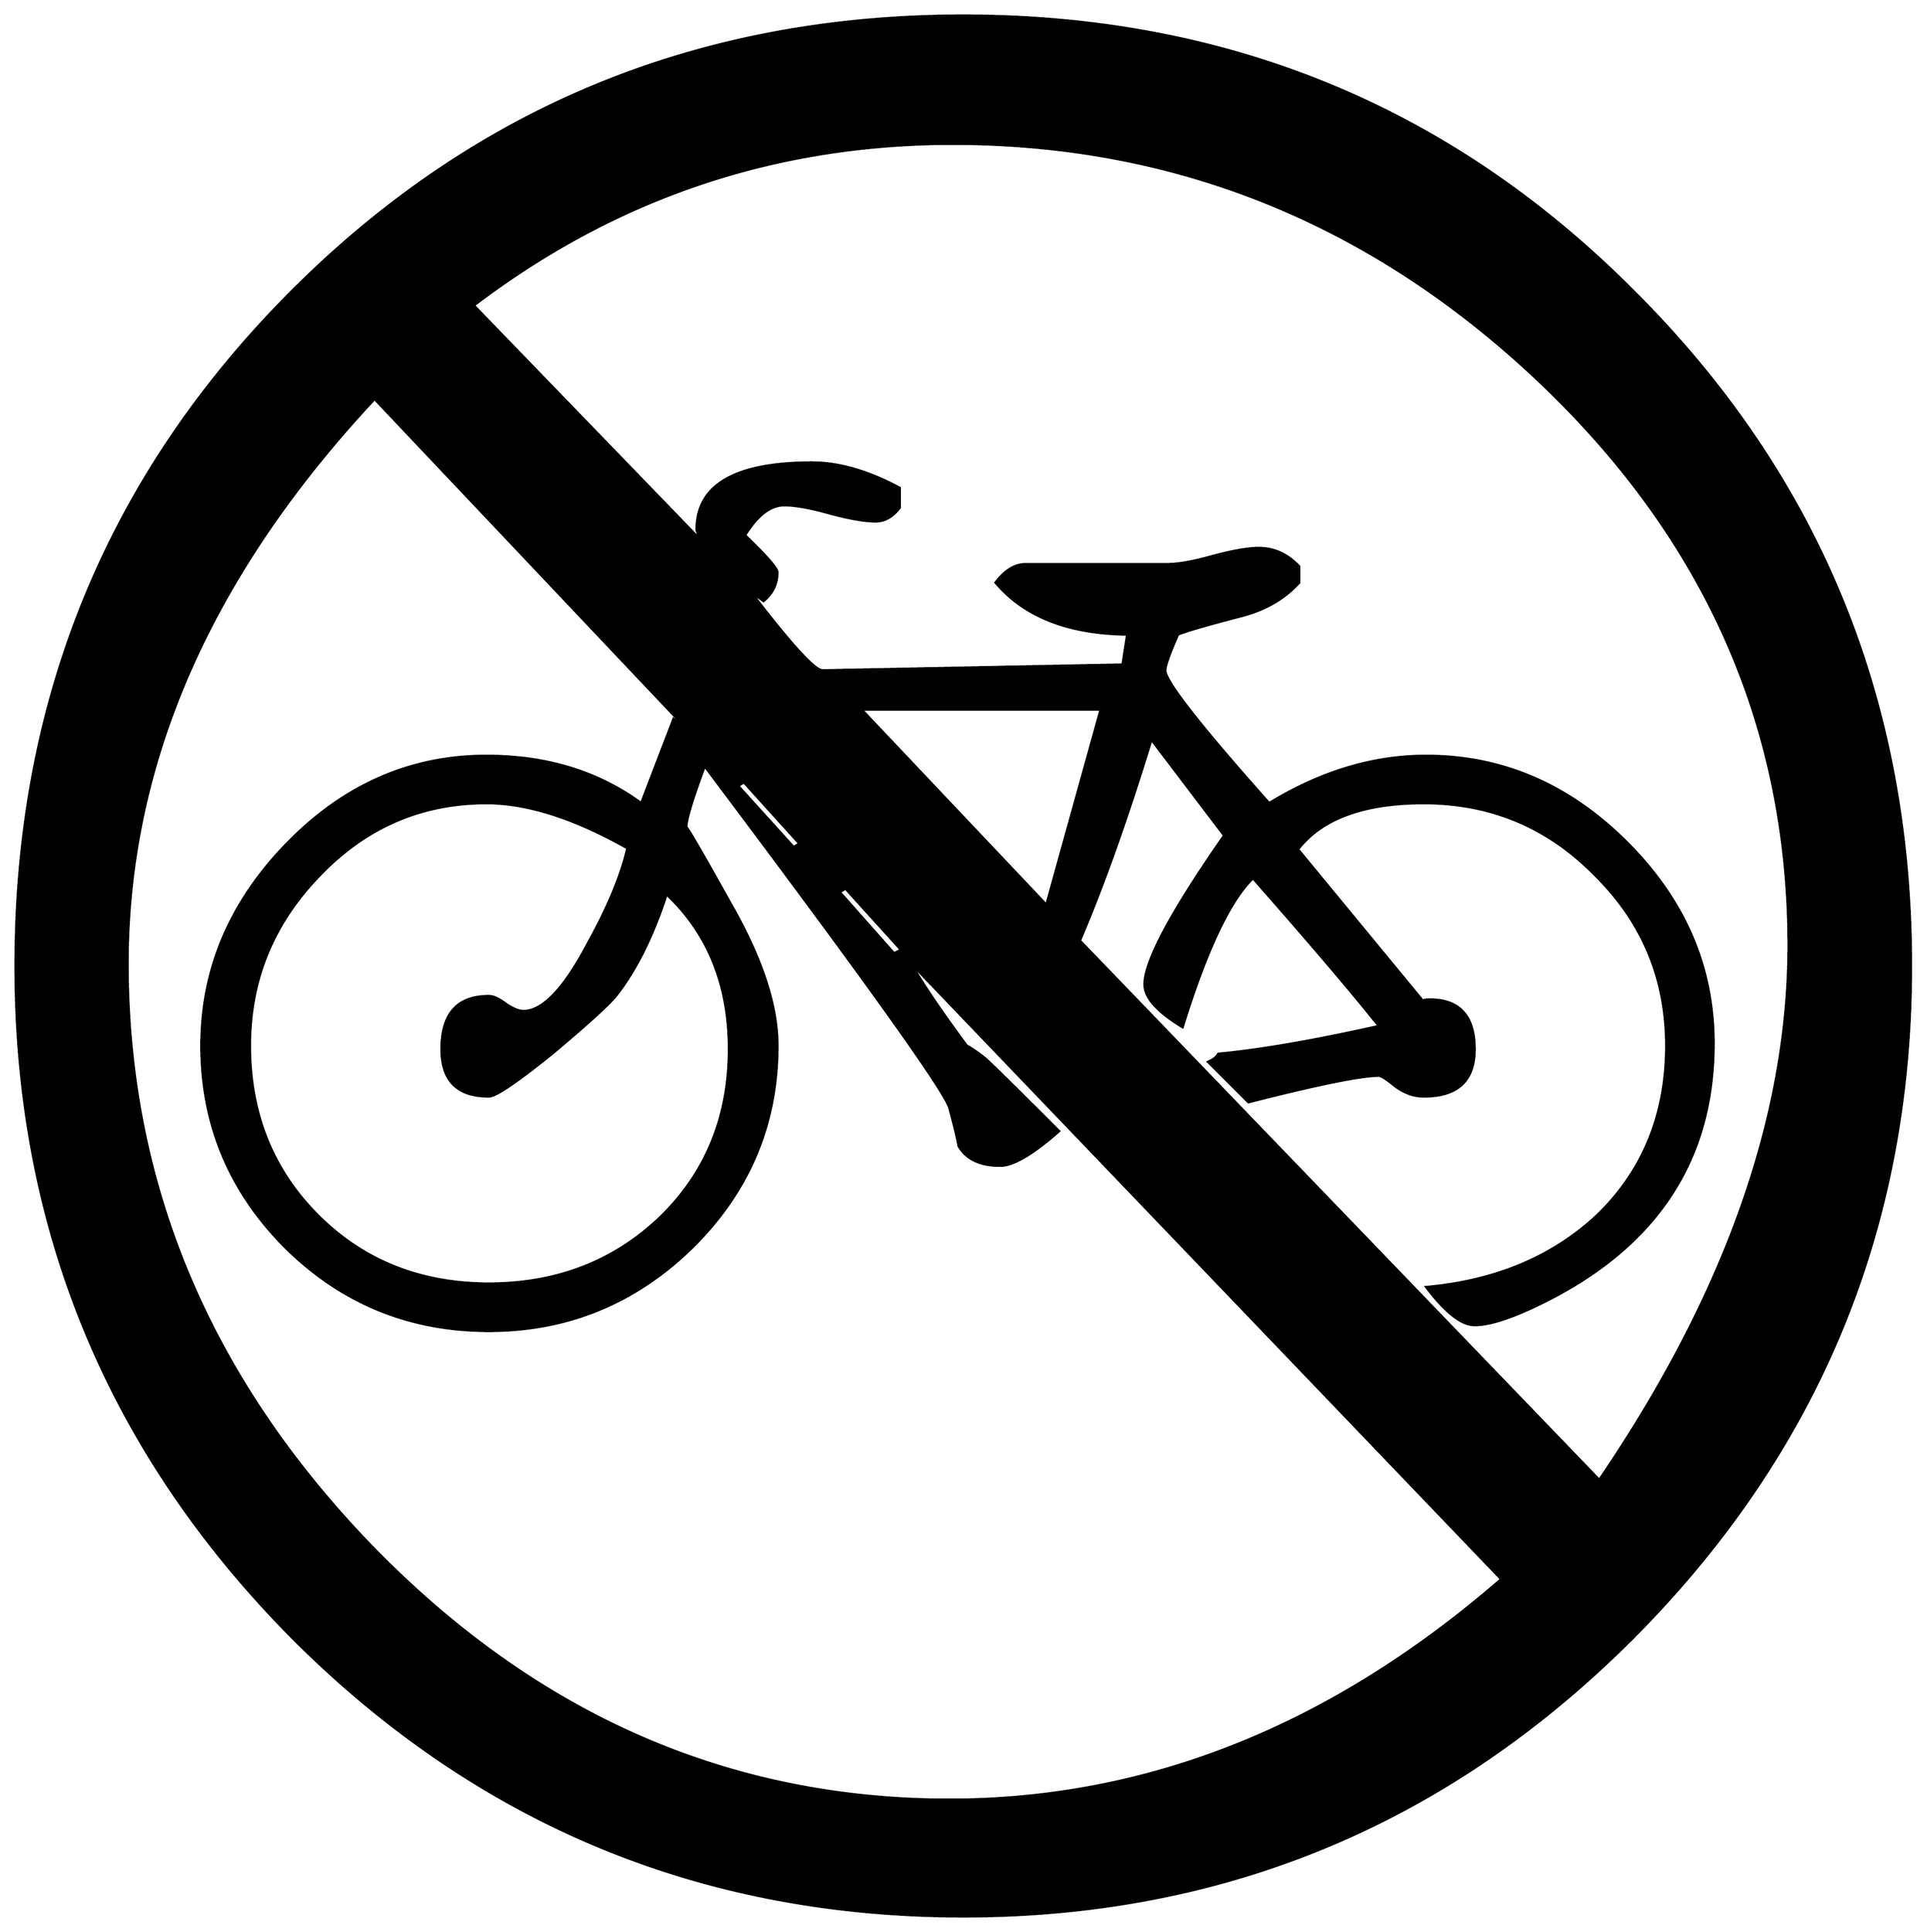


\begin{tikzpicture}[y=0.80pt, x=0.80pt, yscale=-1.0, xscale=1.0, inner sep=0pt, outer sep=0pt]
\begin{scope}[shift={(100.0,1736.0)},nonzero rule]
  \path[draw=.,fill=.,line width=1.600pt] (1724.0,-612.0) ..
    controls (1724.0,-385.333) and (1643.667,-191.333) ..
    (1483.0,-30.0) .. controls (1322.333,130.667) and (1129.0,211.0)
    .. (903.0,211.0) .. controls (676.333,211.0) and (482.667,130.667)
    .. (322.0,-30.0) .. controls (162.0,-191.333) and
    (82.0,-385.333) .. (82.0,-612.0) .. controls (82.0,-841.333) and
    (161.333,-1035.667) .. (320.0,-1195.0) .. controls
    (479.333,-1355.0) and (673.667,-1435.0) .. (903.0,-1435.0) ..
    controls (1132.333,-1435.0) and (1326.333,-1355.0) ..
    (1485.0,-1195.0) .. controls (1644.333,-1035.667) and
    (1724.0,-841.333) .. (1724.0,-612.0) -- cycle(1618.0,-630.0)
    .. controls (1618.0,-820.667) and (1544.667,-984.667) ..
    (1398.0,-1122.0) .. controls (1254.0,-1256.667) and
    (1086.0,-1324.0) .. (894.0,-1324.0) .. controls
    (740.0,-1324.0) and (601.667,-1277.333) .. (479.0,-1184.0) --
    (687.0,-969.0) .. controls (677.0,-979.667) and (672.0,-986.667)
    .. (672.0,-990.0) .. controls (672.0,-1028.667) and
    (705.333,-1048.0) .. (772.0,-1048.0) .. controls
    (795.333,-1048.0) and (820.667,-1040.667) .. (848.0,-1026.0) --
    (848.0,-1009.0) .. controls (842.0,-1001.0) and
    (835.0,-997.0) .. (827.0,-997.0) .. controls (817.667,-997.0)
    and (804.333,-999.333) .. (787.0,-1004.0) .. controls
    (770.333,-1008.667) and (757.333,-1011.0) .. (748.0,-1011.0) ..
    controls (736.0,-1011.0) and (724.667,-1002.333) ..
    (714.0,-985.0) .. controls (732.667,-967.0) and (742.0,-956.333)
    .. (742.0,-953.0) .. controls (742.0,-943.0) and
    (738.0,-934.667) .. (730.0,-928.0) -- (719.0,-936.0) ..
    controls (753.667,-890.667) and (774.333,-868.0) .. (781.0,-868.0)
    -- (1041.0,-873.0) -- (1045.0,-899.0) .. controls
    (993.667,-899.667) and (955.667,-914.667) .. (931.0,-944.0) ..
    controls (939.0,-954.667) and (947.667,-960.0) .. (957.0,-960.0)
    -- (1080.0,-960.0) .. controls (1089.333,-960.0) and
    (1102.333,-962.333) .. (1119.0,-967.0) .. controls
    (1136.333,-971.667) and (1149.667,-974.0) .. (1159.0,-974.0) ..
    controls (1172.333,-974.0) and (1184.0,-968.667) ..
    (1194.0,-958.0) -- (1194.0,-944.0) .. controls
    (1181.333,-930.0) and (1164.667,-920.333) .. (1144.0,-915.0) ..
    controls (1113.333,-907.0) and (1095.0,-901.667) ..
    (1089.0,-899.0) .. controls (1081.667,-882.333) and
    (1078.0,-872.0) .. (1078.0,-868.0) .. controls
    (1078.0,-858.667) and (1108.0,-820.333) .. (1168.0,-753.0) ..
    controls (1212.667,-780.333) and (1258.0,-794.0) ..
    (1304.0,-794.0) .. controls (1370.0,-794.0) and
    (1428.0,-769.0) .. (1478.0,-719.0) .. controls
    (1528.0,-669.0) and (1553.0,-611.0) .. (1553.0,-545.0) ..
    controls (1553.0,-441.667) and (1501.333,-365.667) ..
    (1398.0,-317.0) .. controls (1375.333,-306.333) and
    (1358.0,-301.0) .. (1346.0,-301.0) .. controls
    (1334.667,-301.0) and (1320.667,-312.0) .. (1304.0,-334.0) ..
    controls (1364.0,-339.333) and (1413.333,-360.0) ..
    (1452.0,-396.0) .. controls (1492.0,-434.667) and
    (1512.0,-483.667) .. (1512.0,-543.0) .. controls
    (1512.0,-601.0) and (1491.333,-650.333) .. (1450.0,-691.0) ..
    controls (1409.333,-732.333) and (1360.0,-753.0) ..
    (1302.0,-753.0) .. controls (1250.0,-753.0) and
    (1213.667,-739.667) .. (1193.0,-713.0) -- (1301.0,-582.0) ..
    controls (1302.333,-582.667) and (1304.333,-583.0) ..
    (1307.0,-583.0) .. controls (1333.0,-583.0) and
    (1346.0,-568.667) .. (1346.0,-540.0) .. controls
    (1346.0,-512.667) and (1331.333,-499.0) .. (1302.0,-499.0) ..
    controls (1293.333,-499.0) and (1285.0,-502.0) ..
    (1277.0,-508.0) .. controls (1269.667,-514.0) and
    (1265.0,-517.0) .. (1263.0,-517.0) .. controls
    (1247.667,-517.0) and (1210.0,-509.333) .. (1150.0,-494.0) --
    (1115.0,-529.0) .. controls (1119.667,-531.0) and
    (1122.667,-533.333) .. (1124.0,-536.0) .. controls
    (1160.0,-539.333) and (1206.333,-547.333) .. (1263.0,-560.0) ..
    controls (1239.667,-589.333) and (1203.333,-632.0) ..
    (1154.0,-688.0) .. controls (1134.0,-668.667) and
    (1113.667,-625.667) .. (1093.0,-559.0) .. controls
    (1071.0,-572.333) and (1060.0,-584.667) .. (1060.0,-596.0) ..
    controls (1060.0,-616.0) and (1083.0,-659.0) ..
    (1129.0,-725.0) -- (1066.0,-808.0) .. controls
    (1044.667,-738.667) and (1024.0,-680.667) .. (1004.0,-634.0) --
    (1454.0,-167.0) .. controls (1563.333,-327.667) and
    (1618.0,-482.0) .. (1618.0,-630.0) -- cycle(1022.0,-834.0)
    -- (815.0,-834.0) -- (975.0,-665.0) -- (1022.0,-834.0) --
    cycle(761.0,-718.0) -- (713.0,-771.0) -- (708.0,-768.0) --
    (756.0,-715.0) -- (761.0,-718.0) -- cycle(849.0,-626.0) --
    (801.0,-679.0) -- (796.0,-676.0) -- (843.0,-623.0) --
    (849.0,-626.0) -- cycle(1369.0,-81.0) -- (858.0,-614.0) ..
    controls (867.333,-597.333) and (883.333,-573.667) .. (906.0,-543.0)
    .. controls (910.0,-541.0) and (915.333,-537.333) ..
    (922.0,-532.0) .. controls (926.0,-528.667) and (947.333,-507.667)
    .. (986.0,-469.0) .. controls (963.333,-449.0) and
    (946.333,-439.0) .. (935.0,-439.0) .. controls (917.667,-439.0)
    and (905.667,-444.667) .. (899.0,-456.0) .. controls
    (897.667,-463.333) and (895.0,-474.333) .. (891.0,-489.0) ..
    controls (887.0,-503.667) and (816.333,-602.333) .. (679.0,-785.0)
    .. controls (668.333,-756.333) and (663.0,-738.667) ..
    (663.0,-732.0) .. controls (663.0,-734.0) and (676.0,-711.667)
    .. (702.0,-665.0) .. controls (728.667,-618.333) and
    (742.0,-577.667) .. (742.0,-543.0) .. controls (742.0,-475.0)
    and (717.333,-416.667) .. (668.0,-368.0) .. controls
    (618.667,-320.0) and (560.0,-296.0) .. (492.0,-296.0) ..
    controls (423.333,-296.0) and (364.667,-320.0) .. (316.0,-368.0)
    .. controls (267.333,-416.667) and (243.0,-475.0) ..
    (243.0,-543.0) .. controls (243.0,-609.0) and (267.667,-667.333)
    .. (317.0,-718.0) .. controls (366.333,-768.667) and
    (424.0,-794.0) .. (490.0,-794.0) .. controls (542.0,-794.0)
    and (586.667,-780.333) .. (624.0,-753.0) -- (652.0,-826.0) --
    (676.0,-804.0) -- (393.0,-1103.0) .. controls (250.333,-950.333)
    and (179.0,-787.333) .. (179.0,-614.0) .. controls
    (179.0,-422.667) and (250.0,-254.0) .. (392.0,-108.0) ..
    controls (534.0,37.333) and (700.333,110.0) .. (891.0,110.0) ..
    controls (1063.0,110.0) and (1222.333,46.333) .. (1369.0,-81.0)
    -- cycle(700.0,-540.0) .. controls (700.0,-595.333) and
    (682.0,-640.0) .. (646.0,-674.0) .. controls (634.0,-637.333)
    and (619.333,-608.0) .. (602.0,-586.0) .. controls
    (595.333,-578.0) and (577.333,-561.667) .. (548.0,-537.0) ..
    controls (516.667,-511.667) and (498.0,-499.0) .. (492.0,-499.0)
    .. controls (464.667,-499.0) and (451.0,-512.667) ..
    (451.0,-540.0) .. controls (451.0,-570.667) and (464.667,-586.0)
    .. (492.0,-586.0) .. controls (496.0,-586.0) and
    (501.0,-583.667) .. (507.0,-579.0) .. controls (513.0,-575.0)
    and (518.0,-573.0) .. (522.0,-573.0) .. controls
    (538.667,-573.0) and (557.333,-592.667) .. (578.0,-632.0) ..
    controls (595.333,-663.333) and (606.667,-690.667) .. (612.0,-714.0)
    .. controls (566.0,-740.0) and (525.333,-753.0) ..
    (490.0,-753.0) .. controls (433.333,-753.0) and (385.0,-732.0)
    .. (345.0,-690.0) .. controls (305.0,-648.667) and
    (285.0,-599.667) .. (285.0,-543.0) .. controls (285.0,-484.333)
    and (304.667,-435.333) .. (344.0,-396.0) .. controls
    (383.333,-356.667) and (432.667,-337.0) .. (492.0,-337.0) ..
    controls (550.667,-337.0) and (600.0,-356.0) .. (640.0,-394.0)
    .. controls (680.0,-432.667) and (700.0,-481.333) ..
    (700.0,-540.0) -- cycle;
\end{scope}

\end{tikzpicture}

